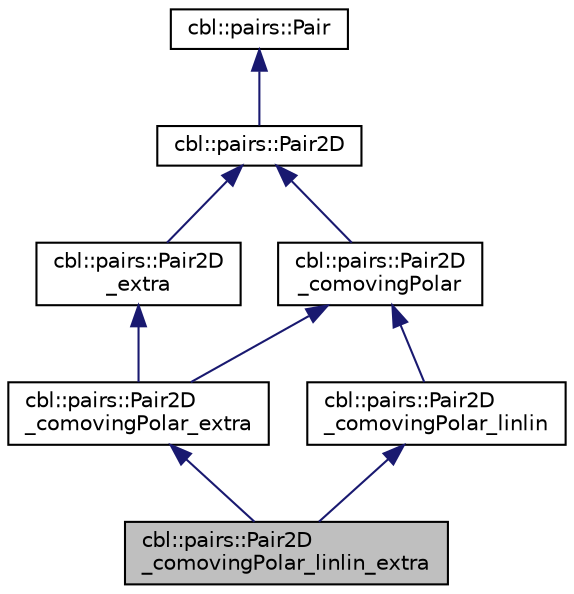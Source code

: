 digraph "cbl::pairs::Pair2D_comovingPolar_linlin_extra"
{
  edge [fontname="Helvetica",fontsize="10",labelfontname="Helvetica",labelfontsize="10"];
  node [fontname="Helvetica",fontsize="10",shape=record];
  Node7 [label="cbl::pairs::Pair2D\l_comovingPolar_linlin_extra",height=0.2,width=0.4,color="black", fillcolor="grey75", style="filled", fontcolor="black"];
  Node8 -> Node7 [dir="back",color="midnightblue",fontsize="10",style="solid",fontname="Helvetica"];
  Node8 [label="cbl::pairs::Pair2D\l_comovingPolar_extra",height=0.2,width=0.4,color="black", fillcolor="white", style="filled",URL="$de/d9d/classcbl_1_1pairs_1_1Pair2D__comovingPolar__extra.html",tooltip="The class Pair2D_comovingPolar_extra. "];
  Node9 -> Node8 [dir="back",color="midnightblue",fontsize="10",style="solid",fontname="Helvetica"];
  Node9 [label="cbl::pairs::Pair2D\l_extra",height=0.2,width=0.4,color="black", fillcolor="white", style="filled",URL="$df/d86/classcbl_1_1pairs_1_1Pair2D__extra.html",tooltip="The class Pair2D_extra. "];
  Node10 -> Node9 [dir="back",color="midnightblue",fontsize="10",style="solid",fontname="Helvetica"];
  Node10 [label="cbl::pairs::Pair2D",height=0.2,width=0.4,color="black", fillcolor="white", style="filled",URL="$d6/d99/classcbl_1_1pairs_1_1Pair2D.html",tooltip="The class Pair2D. "];
  Node11 -> Node10 [dir="back",color="midnightblue",fontsize="10",style="solid",fontname="Helvetica"];
  Node11 [label="cbl::pairs::Pair",height=0.2,width=0.4,color="black", fillcolor="white", style="filled",URL="$d2/db5/classcbl_1_1pairs_1_1Pair.html",tooltip="The class Pair. "];
  Node12 -> Node8 [dir="back",color="midnightblue",fontsize="10",style="solid",fontname="Helvetica"];
  Node12 [label="cbl::pairs::Pair2D\l_comovingPolar",height=0.2,width=0.4,color="black", fillcolor="white", style="filled",URL="$db/d3e/classcbl_1_1pairs_1_1Pair2D__comovingPolar.html",tooltip="The class Pair2D_comovingPolar. "];
  Node10 -> Node12 [dir="back",color="midnightblue",fontsize="10",style="solid",fontname="Helvetica"];
  Node13 -> Node7 [dir="back",color="midnightblue",fontsize="10",style="solid",fontname="Helvetica"];
  Node13 [label="cbl::pairs::Pair2D\l_comovingPolar_linlin",height=0.2,width=0.4,color="black", fillcolor="white", style="filled",URL="$d6/d39/classcbl_1_1pairs_1_1Pair2D__comovingPolar__linlin.html",tooltip="The class Pair2D_comovingPolar_linlin. "];
  Node12 -> Node13 [dir="back",color="midnightblue",fontsize="10",style="solid",fontname="Helvetica"];
}
